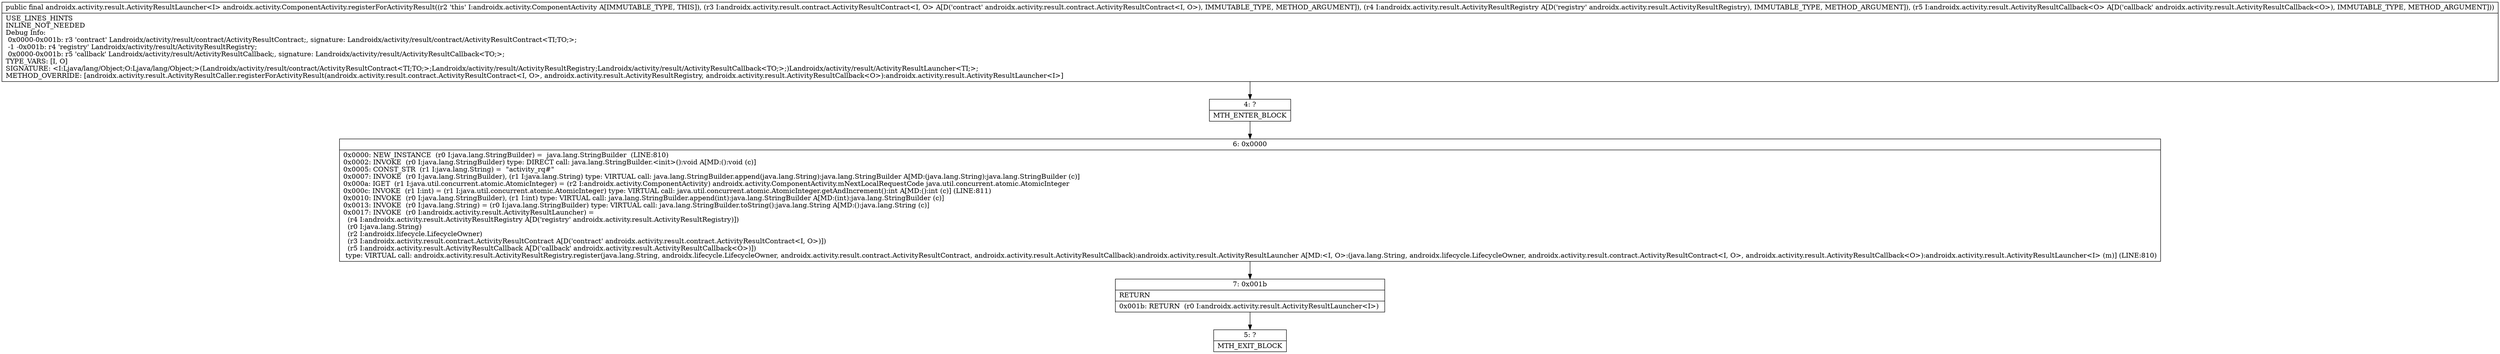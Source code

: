 digraph "CFG forandroidx.activity.ComponentActivity.registerForActivityResult(Landroidx\/activity\/result\/contract\/ActivityResultContract;Landroidx\/activity\/result\/ActivityResultRegistry;Landroidx\/activity\/result\/ActivityResultCallback;)Landroidx\/activity\/result\/ActivityResultLauncher;" {
Node_4 [shape=record,label="{4\:\ ?|MTH_ENTER_BLOCK\l}"];
Node_6 [shape=record,label="{6\:\ 0x0000|0x0000: NEW_INSTANCE  (r0 I:java.lang.StringBuilder) =  java.lang.StringBuilder  (LINE:810)\l0x0002: INVOKE  (r0 I:java.lang.StringBuilder) type: DIRECT call: java.lang.StringBuilder.\<init\>():void A[MD:():void (c)]\l0x0005: CONST_STR  (r1 I:java.lang.String) =  \"activity_rq#\" \l0x0007: INVOKE  (r0 I:java.lang.StringBuilder), (r1 I:java.lang.String) type: VIRTUAL call: java.lang.StringBuilder.append(java.lang.String):java.lang.StringBuilder A[MD:(java.lang.String):java.lang.StringBuilder (c)]\l0x000a: IGET  (r1 I:java.util.concurrent.atomic.AtomicInteger) = (r2 I:androidx.activity.ComponentActivity) androidx.activity.ComponentActivity.mNextLocalRequestCode java.util.concurrent.atomic.AtomicInteger \l0x000c: INVOKE  (r1 I:int) = (r1 I:java.util.concurrent.atomic.AtomicInteger) type: VIRTUAL call: java.util.concurrent.atomic.AtomicInteger.getAndIncrement():int A[MD:():int (c)] (LINE:811)\l0x0010: INVOKE  (r0 I:java.lang.StringBuilder), (r1 I:int) type: VIRTUAL call: java.lang.StringBuilder.append(int):java.lang.StringBuilder A[MD:(int):java.lang.StringBuilder (c)]\l0x0013: INVOKE  (r0 I:java.lang.String) = (r0 I:java.lang.StringBuilder) type: VIRTUAL call: java.lang.StringBuilder.toString():java.lang.String A[MD:():java.lang.String (c)]\l0x0017: INVOKE  (r0 I:androidx.activity.result.ActivityResultLauncher) = \l  (r4 I:androidx.activity.result.ActivityResultRegistry A[D('registry' androidx.activity.result.ActivityResultRegistry)])\l  (r0 I:java.lang.String)\l  (r2 I:androidx.lifecycle.LifecycleOwner)\l  (r3 I:androidx.activity.result.contract.ActivityResultContract A[D('contract' androidx.activity.result.contract.ActivityResultContract\<I, O\>)])\l  (r5 I:androidx.activity.result.ActivityResultCallback A[D('callback' androidx.activity.result.ActivityResultCallback\<O\>)])\l type: VIRTUAL call: androidx.activity.result.ActivityResultRegistry.register(java.lang.String, androidx.lifecycle.LifecycleOwner, androidx.activity.result.contract.ActivityResultContract, androidx.activity.result.ActivityResultCallback):androidx.activity.result.ActivityResultLauncher A[MD:\<I, O\>:(java.lang.String, androidx.lifecycle.LifecycleOwner, androidx.activity.result.contract.ActivityResultContract\<I, O\>, androidx.activity.result.ActivityResultCallback\<O\>):androidx.activity.result.ActivityResultLauncher\<I\> (m)] (LINE:810)\l}"];
Node_7 [shape=record,label="{7\:\ 0x001b|RETURN\l|0x001b: RETURN  (r0 I:androidx.activity.result.ActivityResultLauncher\<I\>) \l}"];
Node_5 [shape=record,label="{5\:\ ?|MTH_EXIT_BLOCK\l}"];
MethodNode[shape=record,label="{public final androidx.activity.result.ActivityResultLauncher\<I\> androidx.activity.ComponentActivity.registerForActivityResult((r2 'this' I:androidx.activity.ComponentActivity A[IMMUTABLE_TYPE, THIS]), (r3 I:androidx.activity.result.contract.ActivityResultContract\<I, O\> A[D('contract' androidx.activity.result.contract.ActivityResultContract\<I, O\>), IMMUTABLE_TYPE, METHOD_ARGUMENT]), (r4 I:androidx.activity.result.ActivityResultRegistry A[D('registry' androidx.activity.result.ActivityResultRegistry), IMMUTABLE_TYPE, METHOD_ARGUMENT]), (r5 I:androidx.activity.result.ActivityResultCallback\<O\> A[D('callback' androidx.activity.result.ActivityResultCallback\<O\>), IMMUTABLE_TYPE, METHOD_ARGUMENT]))  | USE_LINES_HINTS\lINLINE_NOT_NEEDED\lDebug Info:\l  0x0000\-0x001b: r3 'contract' Landroidx\/activity\/result\/contract\/ActivityResultContract;, signature: Landroidx\/activity\/result\/contract\/ActivityResultContract\<TI;TO;\>;\l  \-1 \-0x001b: r4 'registry' Landroidx\/activity\/result\/ActivityResultRegistry;\l  0x0000\-0x001b: r5 'callback' Landroidx\/activity\/result\/ActivityResultCallback;, signature: Landroidx\/activity\/result\/ActivityResultCallback\<TO;\>;\lTYPE_VARS: [I, O]\lSIGNATURE: \<I:Ljava\/lang\/Object;O:Ljava\/lang\/Object;\>(Landroidx\/activity\/result\/contract\/ActivityResultContract\<TI;TO;\>;Landroidx\/activity\/result\/ActivityResultRegistry;Landroidx\/activity\/result\/ActivityResultCallback\<TO;\>;)Landroidx\/activity\/result\/ActivityResultLauncher\<TI;\>;\lMETHOD_OVERRIDE: [androidx.activity.result.ActivityResultCaller.registerForActivityResult(androidx.activity.result.contract.ActivityResultContract\<I, O\>, androidx.activity.result.ActivityResultRegistry, androidx.activity.result.ActivityResultCallback\<O\>):androidx.activity.result.ActivityResultLauncher\<I\>]\l}"];
MethodNode -> Node_4;Node_4 -> Node_6;
Node_6 -> Node_7;
Node_7 -> Node_5;
}

